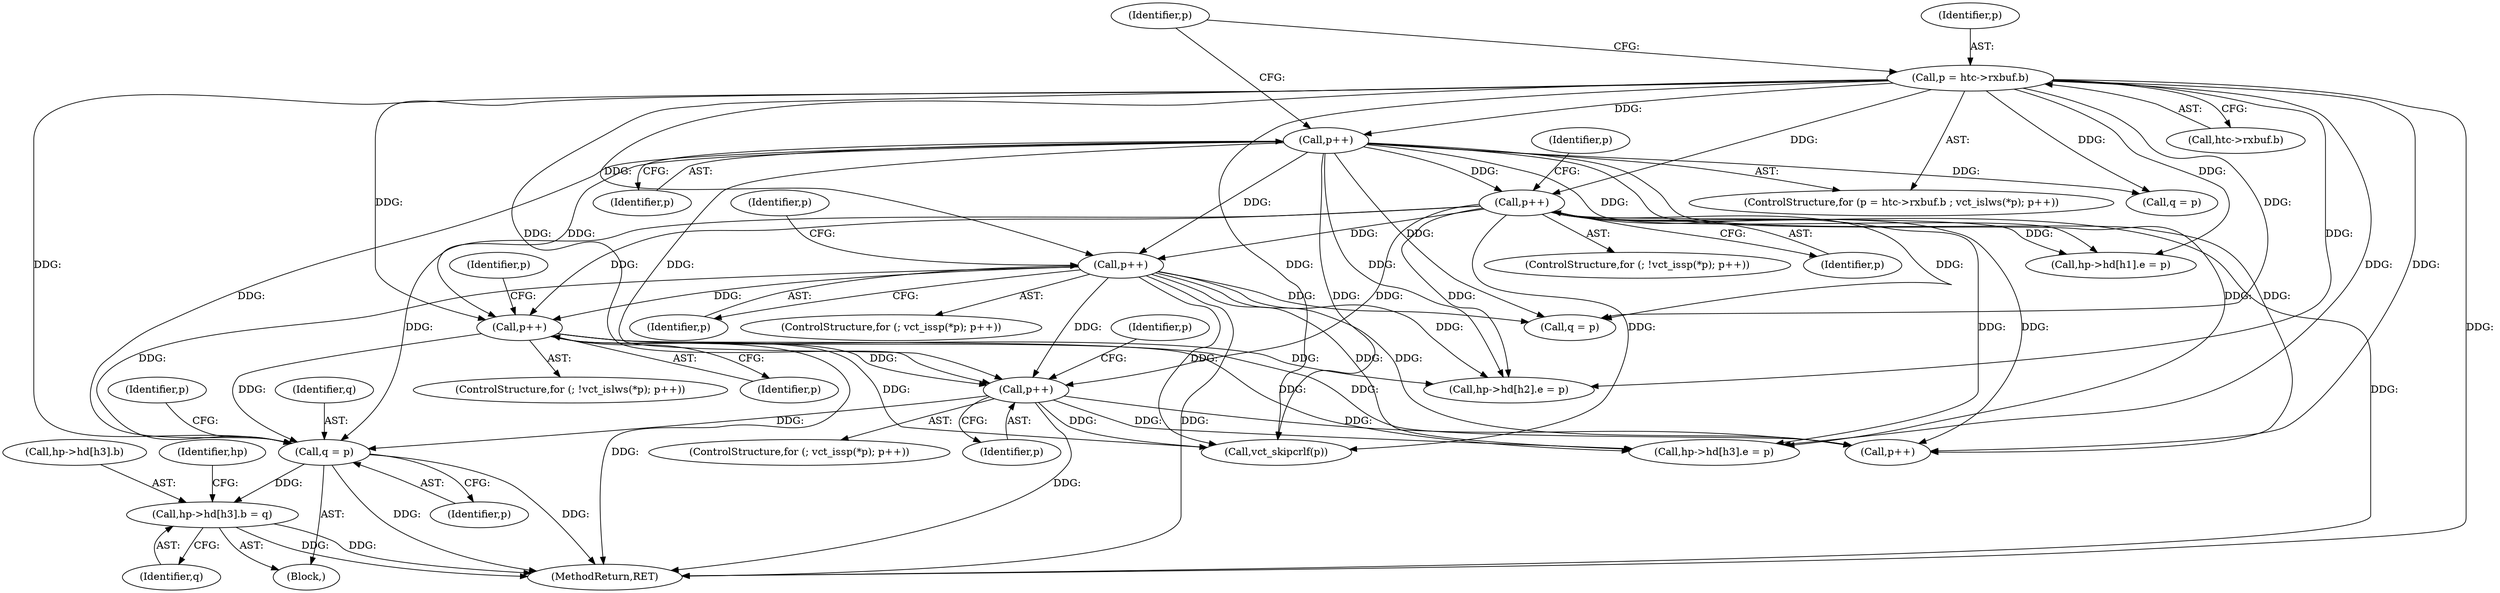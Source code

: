 digraph "0_Varnish-Cache_85e8468bec9416bd7e16b0d80cb820ecd2b330c3_0@array" {
"1000276" [label="(Call,hp->hd[h3].b = q)"];
"1000249" [label="(Call,q = p)"];
"1000240" [label="(Call,p++)"];
"1000199" [label="(Call,p++)"];
"1000182" [label="(Call,p++)"];
"1000151" [label="(Call,p++)"];
"1000140" [label="(Call,p++)"];
"1000130" [label="(Call,p = htc->rxbuf.b)"];
"1000249" [label="(Call,q = p)"];
"1000141" [label="(Identifier,p)"];
"1000239" [label="(Identifier,p)"];
"1000191" [label="(Call,q = p)"];
"1000361" [label="(MethodReturn,RET)"];
"1000139" [label="(Identifier,p)"];
"1000263" [label="(Call,p++)"];
"1000240" [label="(Call,p++)"];
"1000194" [label="(ControlStructure,for (; !vct_islws(*p); p++))"];
"1000276" [label="(Call,hp->hd[h3].b = q)"];
"1000151" [label="(Call,p++)"];
"1000116" [label="(Block,)"];
"1000236" [label="(ControlStructure,for (; vct_issp(*p); p++))"];
"1000277" [label="(Call,hp->hd[h3].b)"];
"1000296" [label="(Call,vct_skipcrlf(p))"];
"1000241" [label="(Identifier,p)"];
"1000251" [label="(Identifier,p)"];
"1000199" [label="(Call,p++)"];
"1000200" [label="(Identifier,p)"];
"1000131" [label="(Identifier,p)"];
"1000152" [label="(Identifier,p)"];
"1000130" [label="(Call,p = htc->rxbuf.b)"];
"1000132" [label="(Call,htc->rxbuf.b)"];
"1000217" [label="(Call,hp->hd[h2].e = p)"];
"1000289" [label="(Identifier,hp)"];
"1000150" [label="(Identifier,p)"];
"1000256" [label="(Identifier,p)"];
"1000129" [label="(ControlStructure,for (p = htc->rxbuf.b ; vct_islws(*p); p++))"];
"1000146" [label="(ControlStructure,for (; !vct_issp(*p); p++))"];
"1000143" [label="(Call,q = p)"];
"1000181" [label="(Identifier,p)"];
"1000169" [label="(Call,hp->hd[h1].e = p)"];
"1000182" [label="(Call,p++)"];
"1000284" [label="(Identifier,q)"];
"1000198" [label="(Identifier,p)"];
"1000183" [label="(Identifier,p)"];
"1000140" [label="(Call,p++)"];
"1000285" [label="(Call,hp->hd[h3].e = p)"];
"1000178" [label="(ControlStructure,for (; vct_issp(*p); p++))"];
"1000250" [label="(Identifier,q)"];
"1000276" -> "1000116"  [label="AST: "];
"1000276" -> "1000284"  [label="CFG: "];
"1000277" -> "1000276"  [label="AST: "];
"1000284" -> "1000276"  [label="AST: "];
"1000289" -> "1000276"  [label="CFG: "];
"1000276" -> "1000361"  [label="DDG: "];
"1000276" -> "1000361"  [label="DDG: "];
"1000249" -> "1000276"  [label="DDG: "];
"1000249" -> "1000116"  [label="AST: "];
"1000249" -> "1000251"  [label="CFG: "];
"1000250" -> "1000249"  [label="AST: "];
"1000251" -> "1000249"  [label="AST: "];
"1000256" -> "1000249"  [label="CFG: "];
"1000249" -> "1000361"  [label="DDG: "];
"1000249" -> "1000361"  [label="DDG: "];
"1000240" -> "1000249"  [label="DDG: "];
"1000199" -> "1000249"  [label="DDG: "];
"1000182" -> "1000249"  [label="DDG: "];
"1000151" -> "1000249"  [label="DDG: "];
"1000140" -> "1000249"  [label="DDG: "];
"1000130" -> "1000249"  [label="DDG: "];
"1000240" -> "1000236"  [label="AST: "];
"1000240" -> "1000241"  [label="CFG: "];
"1000241" -> "1000240"  [label="AST: "];
"1000239" -> "1000240"  [label="CFG: "];
"1000240" -> "1000361"  [label="DDG: "];
"1000199" -> "1000240"  [label="DDG: "];
"1000182" -> "1000240"  [label="DDG: "];
"1000151" -> "1000240"  [label="DDG: "];
"1000140" -> "1000240"  [label="DDG: "];
"1000130" -> "1000240"  [label="DDG: "];
"1000240" -> "1000263"  [label="DDG: "];
"1000240" -> "1000285"  [label="DDG: "];
"1000240" -> "1000296"  [label="DDG: "];
"1000199" -> "1000194"  [label="AST: "];
"1000199" -> "1000200"  [label="CFG: "];
"1000200" -> "1000199"  [label="AST: "];
"1000198" -> "1000199"  [label="CFG: "];
"1000199" -> "1000361"  [label="DDG: "];
"1000182" -> "1000199"  [label="DDG: "];
"1000151" -> "1000199"  [label="DDG: "];
"1000140" -> "1000199"  [label="DDG: "];
"1000130" -> "1000199"  [label="DDG: "];
"1000199" -> "1000217"  [label="DDG: "];
"1000199" -> "1000263"  [label="DDG: "];
"1000199" -> "1000285"  [label="DDG: "];
"1000199" -> "1000296"  [label="DDG: "];
"1000182" -> "1000178"  [label="AST: "];
"1000182" -> "1000183"  [label="CFG: "];
"1000183" -> "1000182"  [label="AST: "];
"1000181" -> "1000182"  [label="CFG: "];
"1000182" -> "1000361"  [label="DDG: "];
"1000151" -> "1000182"  [label="DDG: "];
"1000140" -> "1000182"  [label="DDG: "];
"1000130" -> "1000182"  [label="DDG: "];
"1000182" -> "1000191"  [label="DDG: "];
"1000182" -> "1000217"  [label="DDG: "];
"1000182" -> "1000263"  [label="DDG: "];
"1000182" -> "1000285"  [label="DDG: "];
"1000182" -> "1000296"  [label="DDG: "];
"1000151" -> "1000146"  [label="AST: "];
"1000151" -> "1000152"  [label="CFG: "];
"1000152" -> "1000151"  [label="AST: "];
"1000150" -> "1000151"  [label="CFG: "];
"1000151" -> "1000361"  [label="DDG: "];
"1000140" -> "1000151"  [label="DDG: "];
"1000130" -> "1000151"  [label="DDG: "];
"1000151" -> "1000169"  [label="DDG: "];
"1000151" -> "1000191"  [label="DDG: "];
"1000151" -> "1000217"  [label="DDG: "];
"1000151" -> "1000263"  [label="DDG: "];
"1000151" -> "1000285"  [label="DDG: "];
"1000151" -> "1000296"  [label="DDG: "];
"1000140" -> "1000129"  [label="AST: "];
"1000140" -> "1000141"  [label="CFG: "];
"1000141" -> "1000140"  [label="AST: "];
"1000139" -> "1000140"  [label="CFG: "];
"1000130" -> "1000140"  [label="DDG: "];
"1000140" -> "1000143"  [label="DDG: "];
"1000140" -> "1000169"  [label="DDG: "];
"1000140" -> "1000191"  [label="DDG: "];
"1000140" -> "1000217"  [label="DDG: "];
"1000140" -> "1000263"  [label="DDG: "];
"1000140" -> "1000285"  [label="DDG: "];
"1000140" -> "1000296"  [label="DDG: "];
"1000130" -> "1000129"  [label="AST: "];
"1000130" -> "1000132"  [label="CFG: "];
"1000131" -> "1000130"  [label="AST: "];
"1000132" -> "1000130"  [label="AST: "];
"1000139" -> "1000130"  [label="CFG: "];
"1000130" -> "1000361"  [label="DDG: "];
"1000130" -> "1000143"  [label="DDG: "];
"1000130" -> "1000169"  [label="DDG: "];
"1000130" -> "1000191"  [label="DDG: "];
"1000130" -> "1000217"  [label="DDG: "];
"1000130" -> "1000263"  [label="DDG: "];
"1000130" -> "1000285"  [label="DDG: "];
"1000130" -> "1000296"  [label="DDG: "];
}
